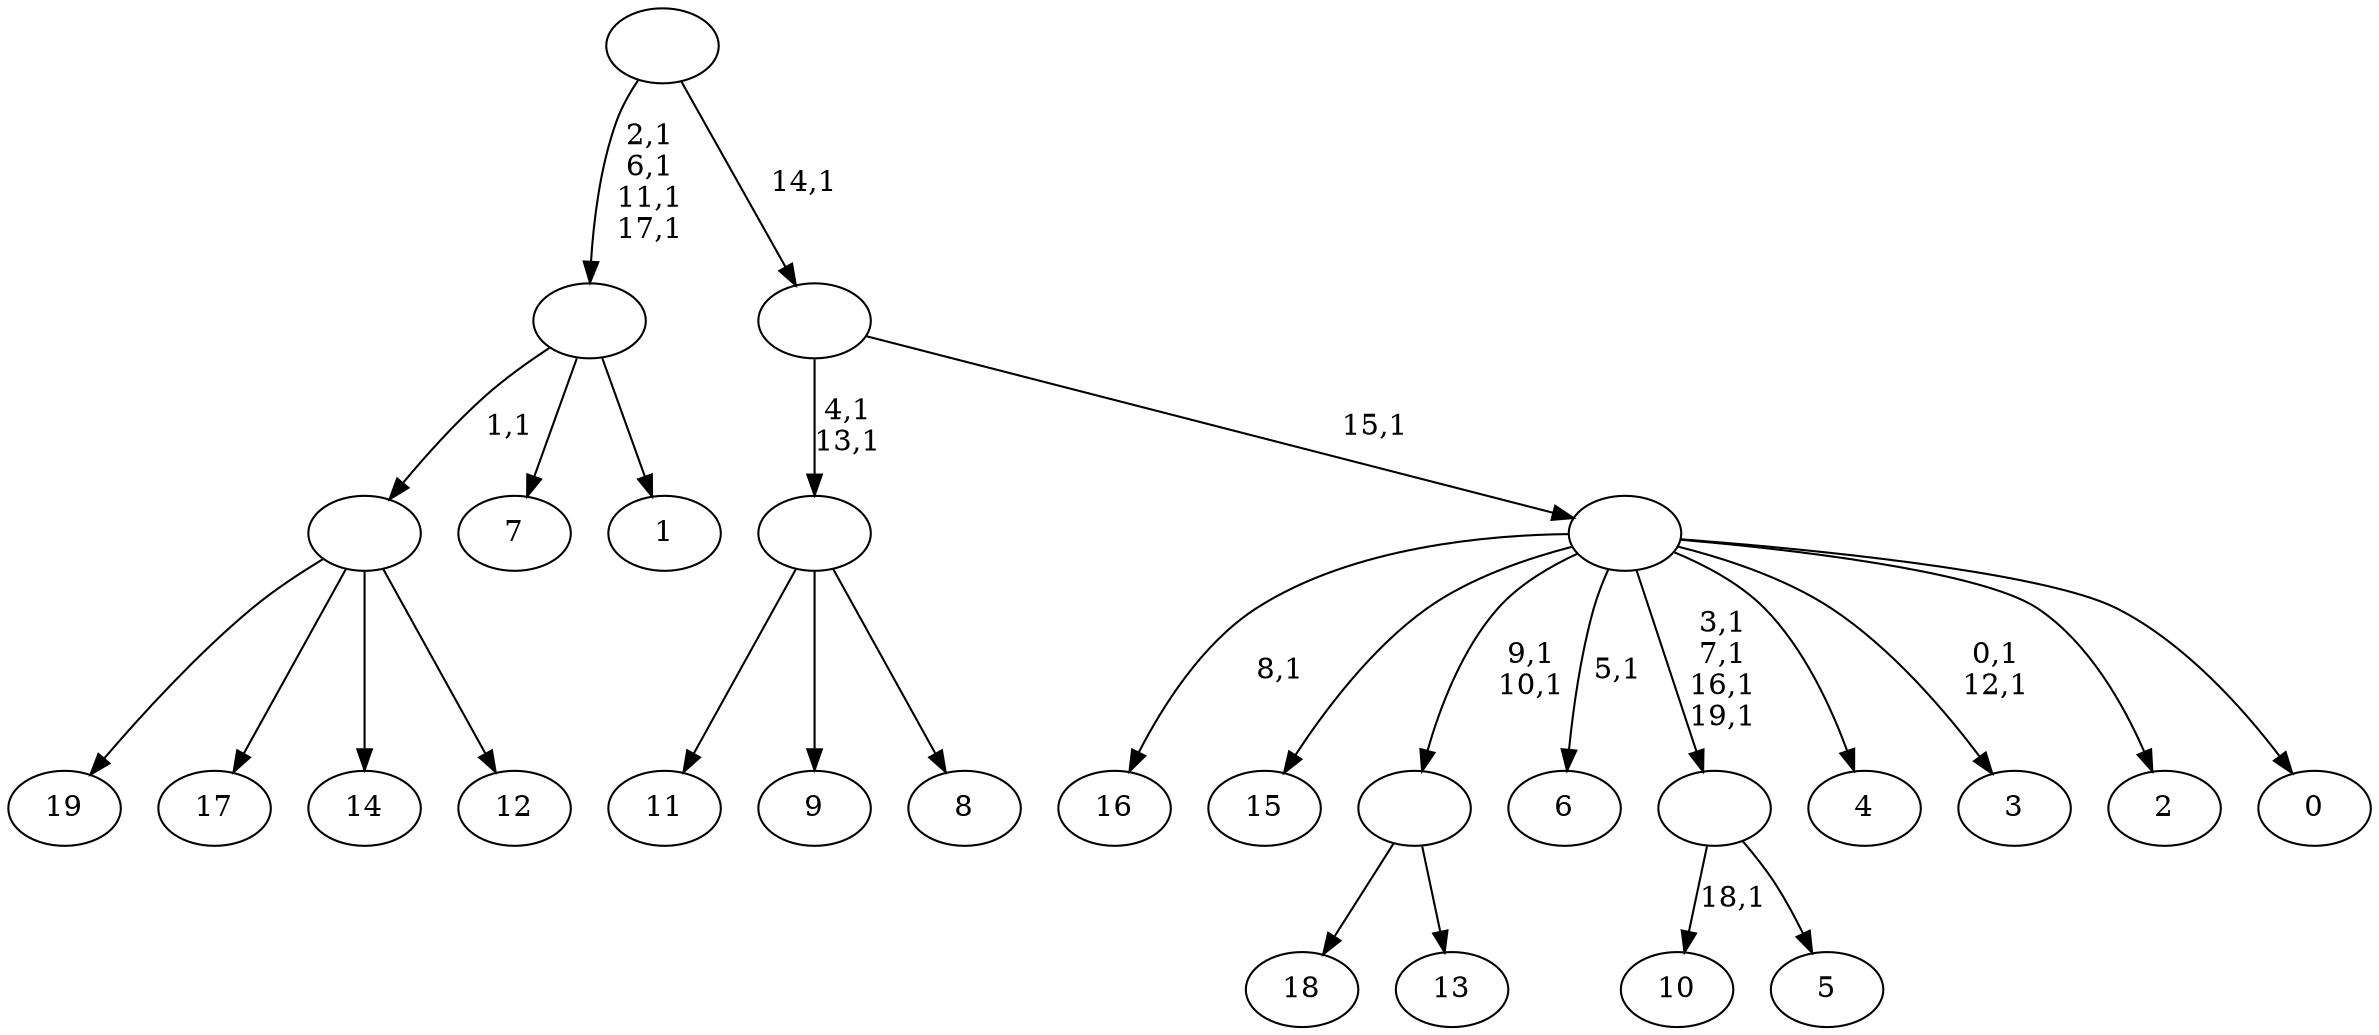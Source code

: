 digraph T {
	40 [label="19"]
	39 [label="18"]
	38 [label="17"]
	37 [label="16"]
	35 [label="15"]
	34 [label="14"]
	33 [label="13"]
	32 [label=""]
	30 [label="12"]
	29 [label=""]
	28 [label="11"]
	27 [label="10"]
	25 [label="9"]
	24 [label="8"]
	23 [label=""]
	21 [label="7"]
	20 [label="6"]
	18 [label="5"]
	17 [label=""]
	13 [label="4"]
	12 [label="3"]
	9 [label="2"]
	8 [label="1"]
	7 [label=""]
	3 [label="0"]
	2 [label=""]
	1 [label=""]
	0 [label=""]
	32 -> 39 [label=""]
	32 -> 33 [label=""]
	29 -> 40 [label=""]
	29 -> 38 [label=""]
	29 -> 34 [label=""]
	29 -> 30 [label=""]
	23 -> 28 [label=""]
	23 -> 25 [label=""]
	23 -> 24 [label=""]
	17 -> 27 [label="18,1"]
	17 -> 18 [label=""]
	7 -> 29 [label="1,1"]
	7 -> 21 [label=""]
	7 -> 8 [label=""]
	2 -> 12 [label="0,1\n12,1"]
	2 -> 17 [label="3,1\n7,1\n16,1\n19,1"]
	2 -> 20 [label="5,1"]
	2 -> 32 [label="9,1\n10,1"]
	2 -> 37 [label="8,1"]
	2 -> 35 [label=""]
	2 -> 13 [label=""]
	2 -> 9 [label=""]
	2 -> 3 [label=""]
	1 -> 23 [label="4,1\n13,1"]
	1 -> 2 [label="15,1"]
	0 -> 7 [label="2,1\n6,1\n11,1\n17,1"]
	0 -> 1 [label="14,1"]
}
